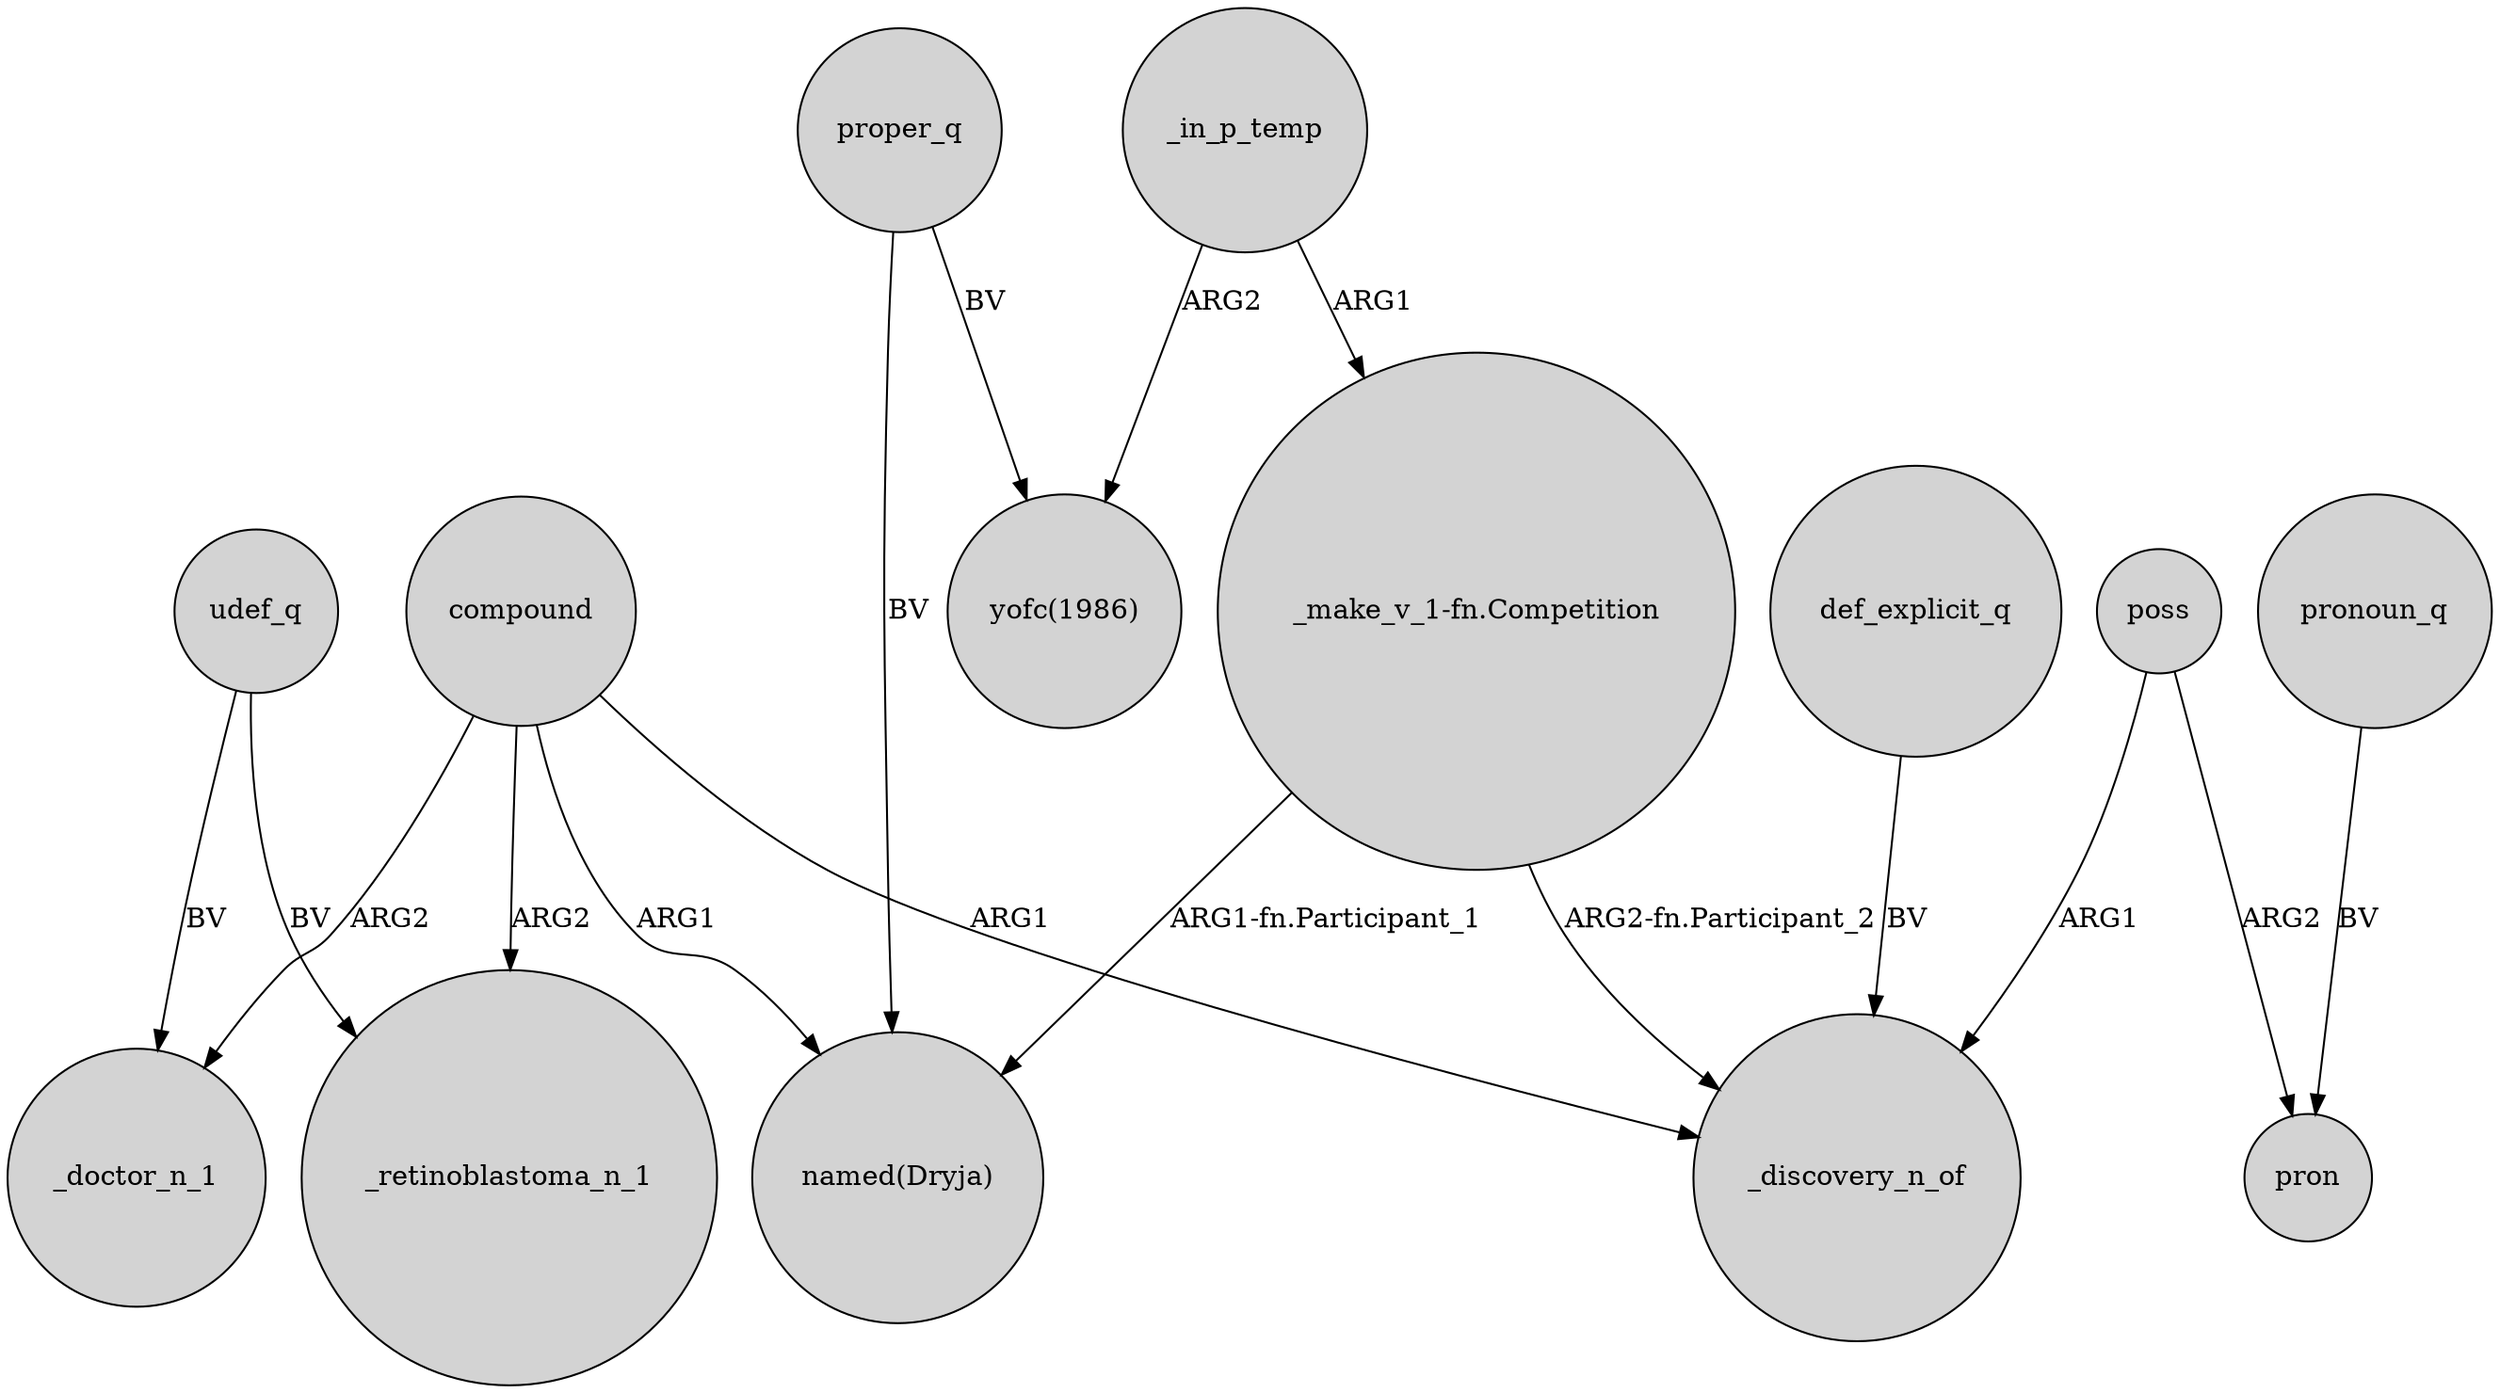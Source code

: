 digraph {
	node [shape=circle style=filled]
	def_explicit_q -> _discovery_n_of [label=BV]
	"_make_v_1-fn.Competition" -> _discovery_n_of [label="ARG2-fn.Participant_2"]
	udef_q -> _retinoblastoma_n_1 [label=BV]
	poss -> _discovery_n_of [label=ARG1]
	_in_p_temp -> "_make_v_1-fn.Competition" [label=ARG1]
	"_make_v_1-fn.Competition" -> "named(Dryja)" [label="ARG1-fn.Participant_1"]
	compound -> _retinoblastoma_n_1 [label=ARG2]
	proper_q -> "named(Dryja)" [label=BV]
	proper_q -> "yofc(1986)" [label=BV]
	_in_p_temp -> "yofc(1986)" [label=ARG2]
	compound -> _discovery_n_of [label=ARG1]
	pronoun_q -> pron [label=BV]
	udef_q -> _doctor_n_1 [label=BV]
	compound -> _doctor_n_1 [label=ARG2]
	poss -> pron [label=ARG2]
	compound -> "named(Dryja)" [label=ARG1]
}
